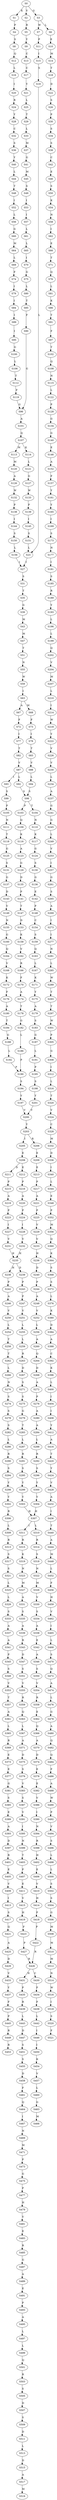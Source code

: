 strict digraph  {
	S0 -> S1 [ label = K ];
	S0 -> S2 [ label = V ];
	S0 -> S3 [ label = G ];
	S1 -> S4 [ label = P ];
	S2 -> S5 [ label = R ];
	S3 -> S6 [ label = L ];
	S3 -> S7 [ label = W ];
	S4 -> S8 [ label = S ];
	S5 -> S9 [ label = Y ];
	S6 -> S10 [ label = E ];
	S7 -> S11 [ label = P ];
	S8 -> S12 [ label = Q ];
	S9 -> S13 [ label = C ];
	S10 -> S14 [ label = M ];
	S11 -> S15 [ label = I ];
	S12 -> S16 [ label = L ];
	S13 -> S17 [ label = C ];
	S14 -> S18 [ label = T ];
	S15 -> S19 [ label = S ];
	S16 -> S20 [ label = I ];
	S17 -> S21 [ label = Y ];
	S18 -> S22 [ label = D ];
	S19 -> S23 [ label = L ];
	S20 -> S24 [ label = R ];
	S21 -> S25 [ label = L ];
	S22 -> S26 [ label = S ];
	S23 -> S27 [ label = I ];
	S24 -> S28 [ label = Y ];
	S25 -> S29 [ label = T ];
	S26 -> S30 [ label = P ];
	S27 -> S31 [ label = S ];
	S28 -> S32 [ label = C ];
	S29 -> S33 [ label = L ];
	S30 -> S34 [ label = S ];
	S31 -> S35 [ label = T ];
	S32 -> S36 [ label = S ];
	S33 -> S37 [ label = M ];
	S34 -> S38 [ label = S ];
	S35 -> S39 [ label = G ];
	S36 -> S40 [ label = Y ];
	S37 -> S41 [ label = G ];
	S38 -> S42 [ label = C ];
	S39 -> S43 [ label = M ];
	S40 -> S44 [ label = L ];
	S41 -> S45 [ label = M ];
	S42 -> S46 [ label = E ];
	S43 -> S47 [ label = M ];
	S44 -> S48 [ label = T ];
	S45 -> S49 [ label = S ];
	S46 -> S50 [ label = S ];
	S47 -> S51 [ label = T ];
	S48 -> S52 [ label = I ];
	S49 -> S53 [ label = I ];
	S50 -> S54 [ label = K ];
	S51 -> S55 [ label = N ];
	S52 -> S56 [ label = L ];
	S53 -> S57 [ label = I ];
	S54 -> S58 [ label = N ];
	S55 -> S59 [ label = W ];
	S56 -> S60 [ label = G ];
	S57 -> S61 [ label = L ];
	S58 -> S62 [ label = I ];
	S59 -> S63 [ label = I ];
	S60 -> S64 [ label = M ];
	S61 -> S65 [ label = L ];
	S62 -> S66 [ label = E ];
	S63 -> S67 [ label = A ];
	S63 -> S68 [ label = M ];
	S64 -> S69 [ label = L ];
	S65 -> S70 [ label = I ];
	S66 -> S71 [ label = T ];
	S67 -> S72 [ label = F ];
	S68 -> S73 [ label = F ];
	S69 -> S74 [ label = F ];
	S70 -> S75 [ label = G ];
	S71 -> S76 [ label = Q ];
	S72 -> S77 [ label = I ];
	S73 -> S78 [ label = I ];
	S74 -> S79 [ label = I ];
	S75 -> S80 [ label = L ];
	S76 -> S81 [ label = L ];
	S77 -> S82 [ label = T ];
	S78 -> S83 [ label = T ];
	S79 -> S84 [ label = I ];
	S80 -> S85 [ label = T ];
	S81 -> S86 [ label = K ];
	S82 -> S87 [ label = V ];
	S83 -> S88 [ label = V ];
	S84 -> S89 [ label = I ];
	S85 -> S90 [ label = F ];
	S86 -> S91 [ label = T ];
	S87 -> S92 [ label = L ];
	S87 -> S93 [ label = I ];
	S88 -> S94 [ label = L ];
	S89 -> S95 [ label = I ];
	S90 -> S96 [ label = G ];
	S91 -> S97 [ label = F ];
	S92 -> S98 [ label = S ];
	S93 -> S99 [ label = S ];
	S94 -> S98 [ label = S ];
	S95 -> S100 [ label = G ];
	S96 -> S101 [ label = A ];
	S97 -> S102 [ label = T ];
	S98 -> S103 [ label = P ];
	S98 -> S104 [ label = T ];
	S99 -> S105 [ label = P ];
	S100 -> S106 [ label = L ];
	S101 -> S107 [ label = Q ];
	S102 -> S108 [ label = Q ];
	S103 -> S109 [ label = Q ];
	S104 -> S110 [ label = N ];
	S105 -> S111 [ label = N ];
	S106 -> S112 [ label = T ];
	S107 -> S113 [ label = M ];
	S107 -> S114 [ label = K ];
	S108 -> S115 [ label = N ];
	S109 -> S116 [ label = K ];
	S110 -> S117 [ label = K ];
	S111 -> S118 [ label = T ];
	S112 -> S119 [ label = F ];
	S113 -> S120 [ label = M ];
	S114 -> S121 [ label = L ];
	S115 -> S122 [ label = L ];
	S116 -> S123 [ label = A ];
	S117 -> S124 [ label = G ];
	S118 -> S125 [ label = G ];
	S119 -> S96 [ label = G ];
	S120 -> S126 [ label = A ];
	S121 -> S127 [ label = G ];
	S122 -> S128 [ label = P ];
	S123 -> S129 [ label = G ];
	S124 -> S130 [ label = S ];
	S125 -> S131 [ label = S ];
	S126 -> S132 [ label = W ];
	S127 -> S133 [ label = W ];
	S128 -> S134 [ label = G ];
	S129 -> S135 [ label = D ];
	S130 -> S136 [ label = G ];
	S131 -> S137 [ label = G ];
	S132 -> S138 [ label = P ];
	S133 -> S139 [ label = P ];
	S134 -> S140 [ label = G ];
	S135 -> S141 [ label = P ];
	S136 -> S142 [ label = E ];
	S137 -> S143 [ label = D ];
	S138 -> S144 [ label = I ];
	S139 -> S145 [ label = I ];
	S140 -> S146 [ label = E ];
	S141 -> S147 [ label = T ];
	S142 -> S148 [ label = P ];
	S143 -> S149 [ label = V ];
	S144 -> S150 [ label = S ];
	S145 -> S151 [ label = S ];
	S146 -> S152 [ label = A ];
	S147 -> S153 [ label = D ];
	S148 -> S154 [ label = C ];
	S149 -> S155 [ label = N ];
	S150 -> S156 [ label = L ];
	S151 -> S23 [ label = L ];
	S152 -> S157 [ label = F ];
	S153 -> S158 [ label = K ];
	S154 -> S159 [ label = S ];
	S155 -> S160 [ label = G ];
	S156 -> S27 [ label = I ];
	S157 -> S161 [ label = Y ];
	S158 -> S162 [ label = V ];
	S159 -> S163 [ label = Q ];
	S160 -> S164 [ label = Q ];
	S161 -> S165 [ label = Y ];
	S162 -> S166 [ label = R ];
	S163 -> S167 [ label = L ];
	S164 -> S168 [ label = V ];
	S165 -> S169 [ label = I ];
	S166 -> S170 [ label = F ];
	S167 -> S171 [ label = K ];
	S168 -> S172 [ label = K ];
	S169 -> S173 [ label = S ];
	S170 -> S174 [ label = A ];
	S171 -> S175 [ label = Y ];
	S172 -> S176 [ label = F ];
	S173 -> S177 [ label = N ];
	S174 -> S178 [ label = T ];
	S175 -> S179 [ label = A ];
	S176 -> S180 [ label = A ];
	S177 -> S181 [ label = I ];
	S178 -> S182 [ label = G ];
	S179 -> S183 [ label = S ];
	S180 -> S184 [ label = T ];
	S181 -> S185 [ label = S ];
	S182 -> S186 [ label = L ];
	S183 -> S187 [ label = G ];
	S184 -> S188 [ label = G ];
	S185 -> S189 [ label = R ];
	S186 -> S190 [ label = P ];
	S187 -> S191 [ label = L ];
	S188 -> S192 [ label = L ];
	S189 -> S193 [ label = Y ];
	S190 -> S194 [ label = S ];
	S191 -> S195 [ label = P ];
	S192 -> S190 [ label = P ];
	S193 -> S196 [ label = L ];
	S194 -> S197 [ label = Y ];
	S195 -> S198 [ label = S ];
	S196 -> S199 [ label = L ];
	S197 -> S200 [ label = V ];
	S198 -> S201 [ label = Y ];
	S199 -> S202 [ label = Q ];
	S200 -> S203 [ label = Y ];
	S201 -> S200 [ label = V ];
	S202 -> S204 [ label = V ];
	S203 -> S205 [ label = I ];
	S203 -> S206 [ label = R ];
	S204 -> S207 [ label = M ];
	S205 -> S208 [ label = E ];
	S206 -> S209 [ label = E ];
	S207 -> S210 [ label = L ];
	S208 -> S211 [ label = D ];
	S208 -> S212 [ label = E ];
	S209 -> S213 [ label = E ];
	S210 -> S214 [ label = I ];
	S211 -> S215 [ label = P ];
	S212 -> S216 [ label = P ];
	S213 -> S217 [ label = P ];
	S214 -> S218 [ label = W ];
	S215 -> S219 [ label = A ];
	S216 -> S220 [ label = A ];
	S217 -> S221 [ label = A ];
	S218 -> S222 [ label = Y ];
	S219 -> S223 [ label = P ];
	S220 -> S224 [ label = P ];
	S221 -> S225 [ label = P ];
	S222 -> S226 [ label = V ];
	S223 -> S227 [ label = I ];
	S224 -> S228 [ label = I ];
	S225 -> S229 [ label = V ];
	S226 -> S230 [ label = V ];
	S227 -> S231 [ label = V ];
	S228 -> S232 [ label = V ];
	S229 -> S233 [ label = V ];
	S230 -> S234 [ label = L ];
	S231 -> S235 [ label = H ];
	S232 -> S235 [ label = H ];
	S233 -> S236 [ label = H ];
	S234 -> S237 [ label = A ];
	S235 -> S238 [ label = H ];
	S235 -> S239 [ label = D ];
	S236 -> S240 [ label = D ];
	S237 -> S241 [ label = G ];
	S238 -> S242 [ label = P ];
	S239 -> S243 [ label = P ];
	S240 -> S244 [ label = P ];
	S241 -> S245 [ label = G ];
	S242 -> S246 [ label = A ];
	S243 -> S247 [ label = P ];
	S244 -> S248 [ label = A ];
	S245 -> S249 [ label = L ];
	S246 -> S250 [ label = V ];
	S247 -> S251 [ label = V ];
	S248 -> S252 [ label = V ];
	S249 -> S253 [ label = V ];
	S250 -> S254 [ label = L ];
	S251 -> S255 [ label = L ];
	S252 -> S256 [ label = L ];
	S253 -> S257 [ label = I ];
	S254 -> S258 [ label = T ];
	S255 -> S259 [ label = L ];
	S256 -> S260 [ label = A ];
	S257 -> S261 [ label = G ];
	S258 -> S262 [ label = T ];
	S259 -> S263 [ label = R ];
	S260 -> S264 [ label = Q ];
	S261 -> S265 [ label = S ];
	S262 -> S266 [ label = L ];
	S263 -> S267 [ label = D ];
	S264 -> S268 [ label = D ];
	S265 -> S269 [ label = A ];
	S266 -> S270 [ label = N ];
	S267 -> S271 [ label = S ];
	S268 -> S272 [ label = A ];
	S269 -> S273 [ label = I ];
	S270 -> S274 [ label = S ];
	S271 -> S275 [ label = S ];
	S272 -> S276 [ label = P ];
	S273 -> S277 [ label = I ];
	S274 -> S278 [ label = S ];
	S275 -> S279 [ label = G ];
	S276 -> S280 [ label = A ];
	S277 -> S281 [ label = N ];
	S278 -> S282 [ label = S ];
	S279 -> S283 [ label = T ];
	S280 -> S284 [ label = A ];
	S281 -> S285 [ label = L ];
	S282 -> S286 [ label = L ];
	S283 -> S287 [ label = L ];
	S284 -> S288 [ label = L ];
	S285 -> S289 [ label = W ];
	S286 -> S290 [ label = R ];
	S287 -> S291 [ label = R ];
	S288 -> S292 [ label = R ];
	S289 -> S293 [ label = T ];
	S290 -> S294 [ label = S ];
	S291 -> S295 [ label = S ];
	S292 -> S296 [ label = S ];
	S293 -> S297 [ label = T ];
	S294 -> S298 [ label = Y ];
	S295 -> S299 [ label = Y ];
	S296 -> S300 [ label = Y ];
	S297 -> S301 [ label = W ];
	S298 -> S302 [ label = Y ];
	S299 -> S303 [ label = Y ];
	S300 -> S304 [ label = Y ];
	S301 -> S305 [ label = P ];
	S302 -> S306 [ label = R ];
	S303 -> S307 [ label = H ];
	S304 -> S307 [ label = H ];
	S305 -> S308 [ label = G ];
	S306 -> S309 [ label = L ];
	S307 -> S310 [ label = L ];
	S307 -> S311 [ label = I ];
	S308 -> S312 [ label = I ];
	S309 -> S313 [ label = R ];
	S310 -> S314 [ label = R ];
	S311 -> S315 [ label = R ];
	S312 -> S316 [ label = L ];
	S313 -> S317 [ label = S ];
	S314 -> S318 [ label = S ];
	S315 -> S319 [ label = K ];
	S316 -> S320 [ label = T ];
	S317 -> S321 [ label = S ];
	S318 -> S322 [ label = N ];
	S319 -> S323 [ label = N ];
	S320 -> S324 [ label = V ];
	S321 -> S325 [ label = L ];
	S322 -> S326 [ label = M ];
	S323 -> S327 [ label = M ];
	S324 -> S328 [ label = C ];
	S325 -> S329 [ label = L ];
	S326 -> S330 [ label = V ];
	S327 -> S331 [ label = A ];
	S328 -> S332 [ label = M ];
	S329 -> S333 [ label = S ];
	S330 -> S334 [ label = S ];
	S331 -> S335 [ label = S ];
	S332 -> S336 [ label = D ];
	S333 -> S337 [ label = A ];
	S334 -> S338 [ label = A ];
	S335 -> S339 [ label = A ];
	S336 -> S340 [ label = I ];
	S337 -> S341 [ label = A ];
	S338 -> S342 [ label = E ];
	S339 -> S343 [ label = R ];
	S340 -> S344 [ label = L ];
	S341 -> S345 [ label = P ];
	S342 -> S346 [ label = A ];
	S343 -> S347 [ label = D ];
	S344 -> S348 [ label = E ];
	S345 -> S349 [ label = S ];
	S346 -> S350 [ label = S ];
	S347 -> S351 [ label = S ];
	S348 -> S352 [ label = P ];
	S349 -> S353 [ label = V ];
	S350 -> S354 [ label = V ];
	S351 -> S355 [ label = V ];
	S352 -> S356 [ label = M ];
	S353 -> S357 [ label = T ];
	S354 -> S358 [ label = R ];
	S355 -> S359 [ label = R ];
	S356 -> S360 [ label = Q ];
	S357 -> S361 [ label = A ];
	S358 -> S362 [ label = E ];
	S359 -> S363 [ label = Q ];
	S360 -> S364 [ label = K ];
	S361 -> S365 [ label = L ];
	S362 -> S366 [ label = Q ];
	S363 -> S367 [ label = L ];
	S364 -> S368 [ label = S ];
	S365 -> S369 [ label = R ];
	S366 -> S370 [ label = A ];
	S367 -> S371 [ label = A ];
	S368 -> S372 [ label = S ];
	S369 -> S373 [ label = E ];
	S370 -> S374 [ label = D ];
	S371 -> S375 [ label = D ];
	S372 -> S376 [ label = L ];
	S373 -> S377 [ label = E ];
	S374 -> S378 [ label = E ];
	S375 -> S379 [ label = S ];
	S376 -> S380 [ label = K ];
	S377 -> S381 [ label = G ];
	S378 -> S382 [ label = E ];
	S379 -> S383 [ label = V ];
	S380 -> S384 [ label = D ];
	S381 -> S385 [ label = S ];
	S382 -> S386 [ label = V ];
	S383 -> S387 [ label = S ];
	S384 -> S388 [ label = A ];
	S385 -> S389 [ label = E ];
	S386 -> S390 [ label = I ];
	S387 -> S391 [ label = V ];
	S388 -> S392 [ label = C ];
	S389 -> S393 [ label = A ];
	S390 -> S394 [ label = N ];
	S391 -> S395 [ label = I ];
	S392 -> S396 [ label = K ];
	S393 -> S397 [ label = D ];
	S394 -> S398 [ label = R ];
	S395 -> S399 [ label = N ];
	S396 -> S400 [ label = L ];
	S397 -> S401 [ label = R ];
	S398 -> S402 [ label = H ];
	S399 -> S403 [ label = T ];
	S400 -> S404 [ label = I ];
	S401 -> S405 [ label = E ];
	S402 -> S406 [ label = E ];
	S403 -> S407 [ label = P ];
	S404 -> S408 [ label = I ];
	S405 -> S409 [ label = V ];
	S406 -> S410 [ label = V ];
	S407 -> S411 [ label = E ];
	S408 -> S412 [ label = Y ];
	S409 -> S413 [ label = I ];
	S410 -> S414 [ label = H ];
	S411 -> S415 [ label = V ];
	S412 -> S416 [ label = A ];
	S413 -> S417 [ label = S ];
	S414 -> S418 [ label = F ];
	S415 -> S419 [ label = H ];
	S416 -> S420 [ label = T ];
	S417 -> S421 [ label = Q ];
	S418 -> S422 [ label = P ];
	S419 -> S423 [ label = F ];
	S420 -> S424 [ label = Y ];
	S421 -> S425 [ label = A ];
	S422 -> S426 [ label = R ];
	S423 -> S427 [ label = P ];
	S424 -> S428 [ label = V ];
	S425 -> S429 [ label = D ];
	S426 -> S430 [ label = C ];
	S426 -> S431 [ label = N ];
	S427 -> S426 [ label = R ];
	S428 -> S432 [ label = A ];
	S429 -> S433 [ label = V ];
	S430 -> S434 [ label = F ];
	S431 -> S435 [ label = P ];
	S432 -> S436 [ label = I ];
	S433 -> S437 [ label = Y ];
	S434 -> S438 [ label = F ];
	S435 -> S439 [ label = R ];
	S436 -> S440 [ label = T ];
	S437 -> S441 [ label = F ];
	S438 -> S442 [ label = L ];
	S439 -> S443 [ label = L ];
	S440 -> S444 [ label = A ];
	S441 -> S445 [ label = P ];
	S442 -> S446 [ label = I ];
	S443 -> S447 [ label = D ];
	S444 -> S448 [ label = M ];
	S445 -> S449 [ label = R ];
	S446 -> S450 [ label = I ];
	S447 -> S451 [ label = S ];
	S448 -> S452 [ label = L ];
	S449 -> S453 [ label = R ];
	S450 -> S454 [ label = K ];
	S451 -> S455 [ label = S ];
	S452 -> S456 [ label = F ];
	S454 -> S457 [ label = V ];
	S455 -> S458 [ label = D ];
	S456 -> S459 [ label = H ];
	S457 -> S460 [ label = L ];
	S458 -> S461 [ label = F ];
	S459 -> S462 [ label = V ];
	S460 -> S463 [ label = G ];
	S461 -> S464 [ label = Q ];
	S462 -> S465 [ label = I ];
	S463 -> S466 [ label = M ];
	S464 -> S467 [ label = I ];
	S465 -> S468 [ label = L ];
	S467 -> S469 [ label = N ];
	S468 -> S470 [ label = S ];
	S469 -> S471 [ label = M ];
	S470 -> S472 [ label = Q ];
	S471 -> S473 [ label = P ];
	S472 -> S474 [ label = A ];
	S473 -> S475 [ label = G ];
	S474 -> S476 [ label = L ];
	S475 -> S477 [ label = P ];
	S476 -> S478 [ label = G ];
	S477 -> S479 [ label = H ];
	S478 -> S480 [ label = A ];
	S479 -> S481 [ label = V ];
	S480 -> S482 [ label = Q ];
	S481 -> S483 [ label = E ];
	S482 -> S484 [ label = Q ];
	S483 -> S485 [ label = R ];
	S484 -> S486 [ label = F ];
	S485 -> S487 [ label = G ];
	S486 -> S488 [ label = A ];
	S487 -> S489 [ label = A ];
	S488 -> S490 [ label = W ];
	S489 -> S491 [ label = E ];
	S490 -> S492 [ label = P ];
	S491 -> S493 [ label = P ];
	S492 -> S494 [ label = V ];
	S493 -> S495 [ label = A ];
	S494 -> S496 [ label = S ];
	S495 -> S497 [ label = L ];
	S496 -> S498 [ label = L ];
	S497 -> S499 [ label = L ];
	S498 -> S500 [ label = L ];
	S499 -> S501 [ label = Q ];
	S500 -> S502 [ label = S ];
	S501 -> S503 [ label = R ];
	S502 -> S504 [ label = S ];
	S503 -> S505 [ label = S ];
	S504 -> S506 [ label = G ];
	S505 -> S507 [ label = D ];
	S506 -> S508 [ label = M ];
	S507 -> S509 [ label = S ];
	S508 -> S510 [ label = M ];
	S509 -> S511 [ label = D ];
	S510 -> S512 [ label = M ];
	S511 -> S513 [ label = L ];
	S512 -> S514 [ label = N ];
	S513 -> S515 [ label = D ];
	S514 -> S516 [ label = W ];
	S515 -> S517 [ label = A ];
	S516 -> S518 [ label = I ];
	S517 -> S519 [ label = M ];
	S518 -> S520 [ label = S ];
	S520 -> S521 [ label = F ];
}
